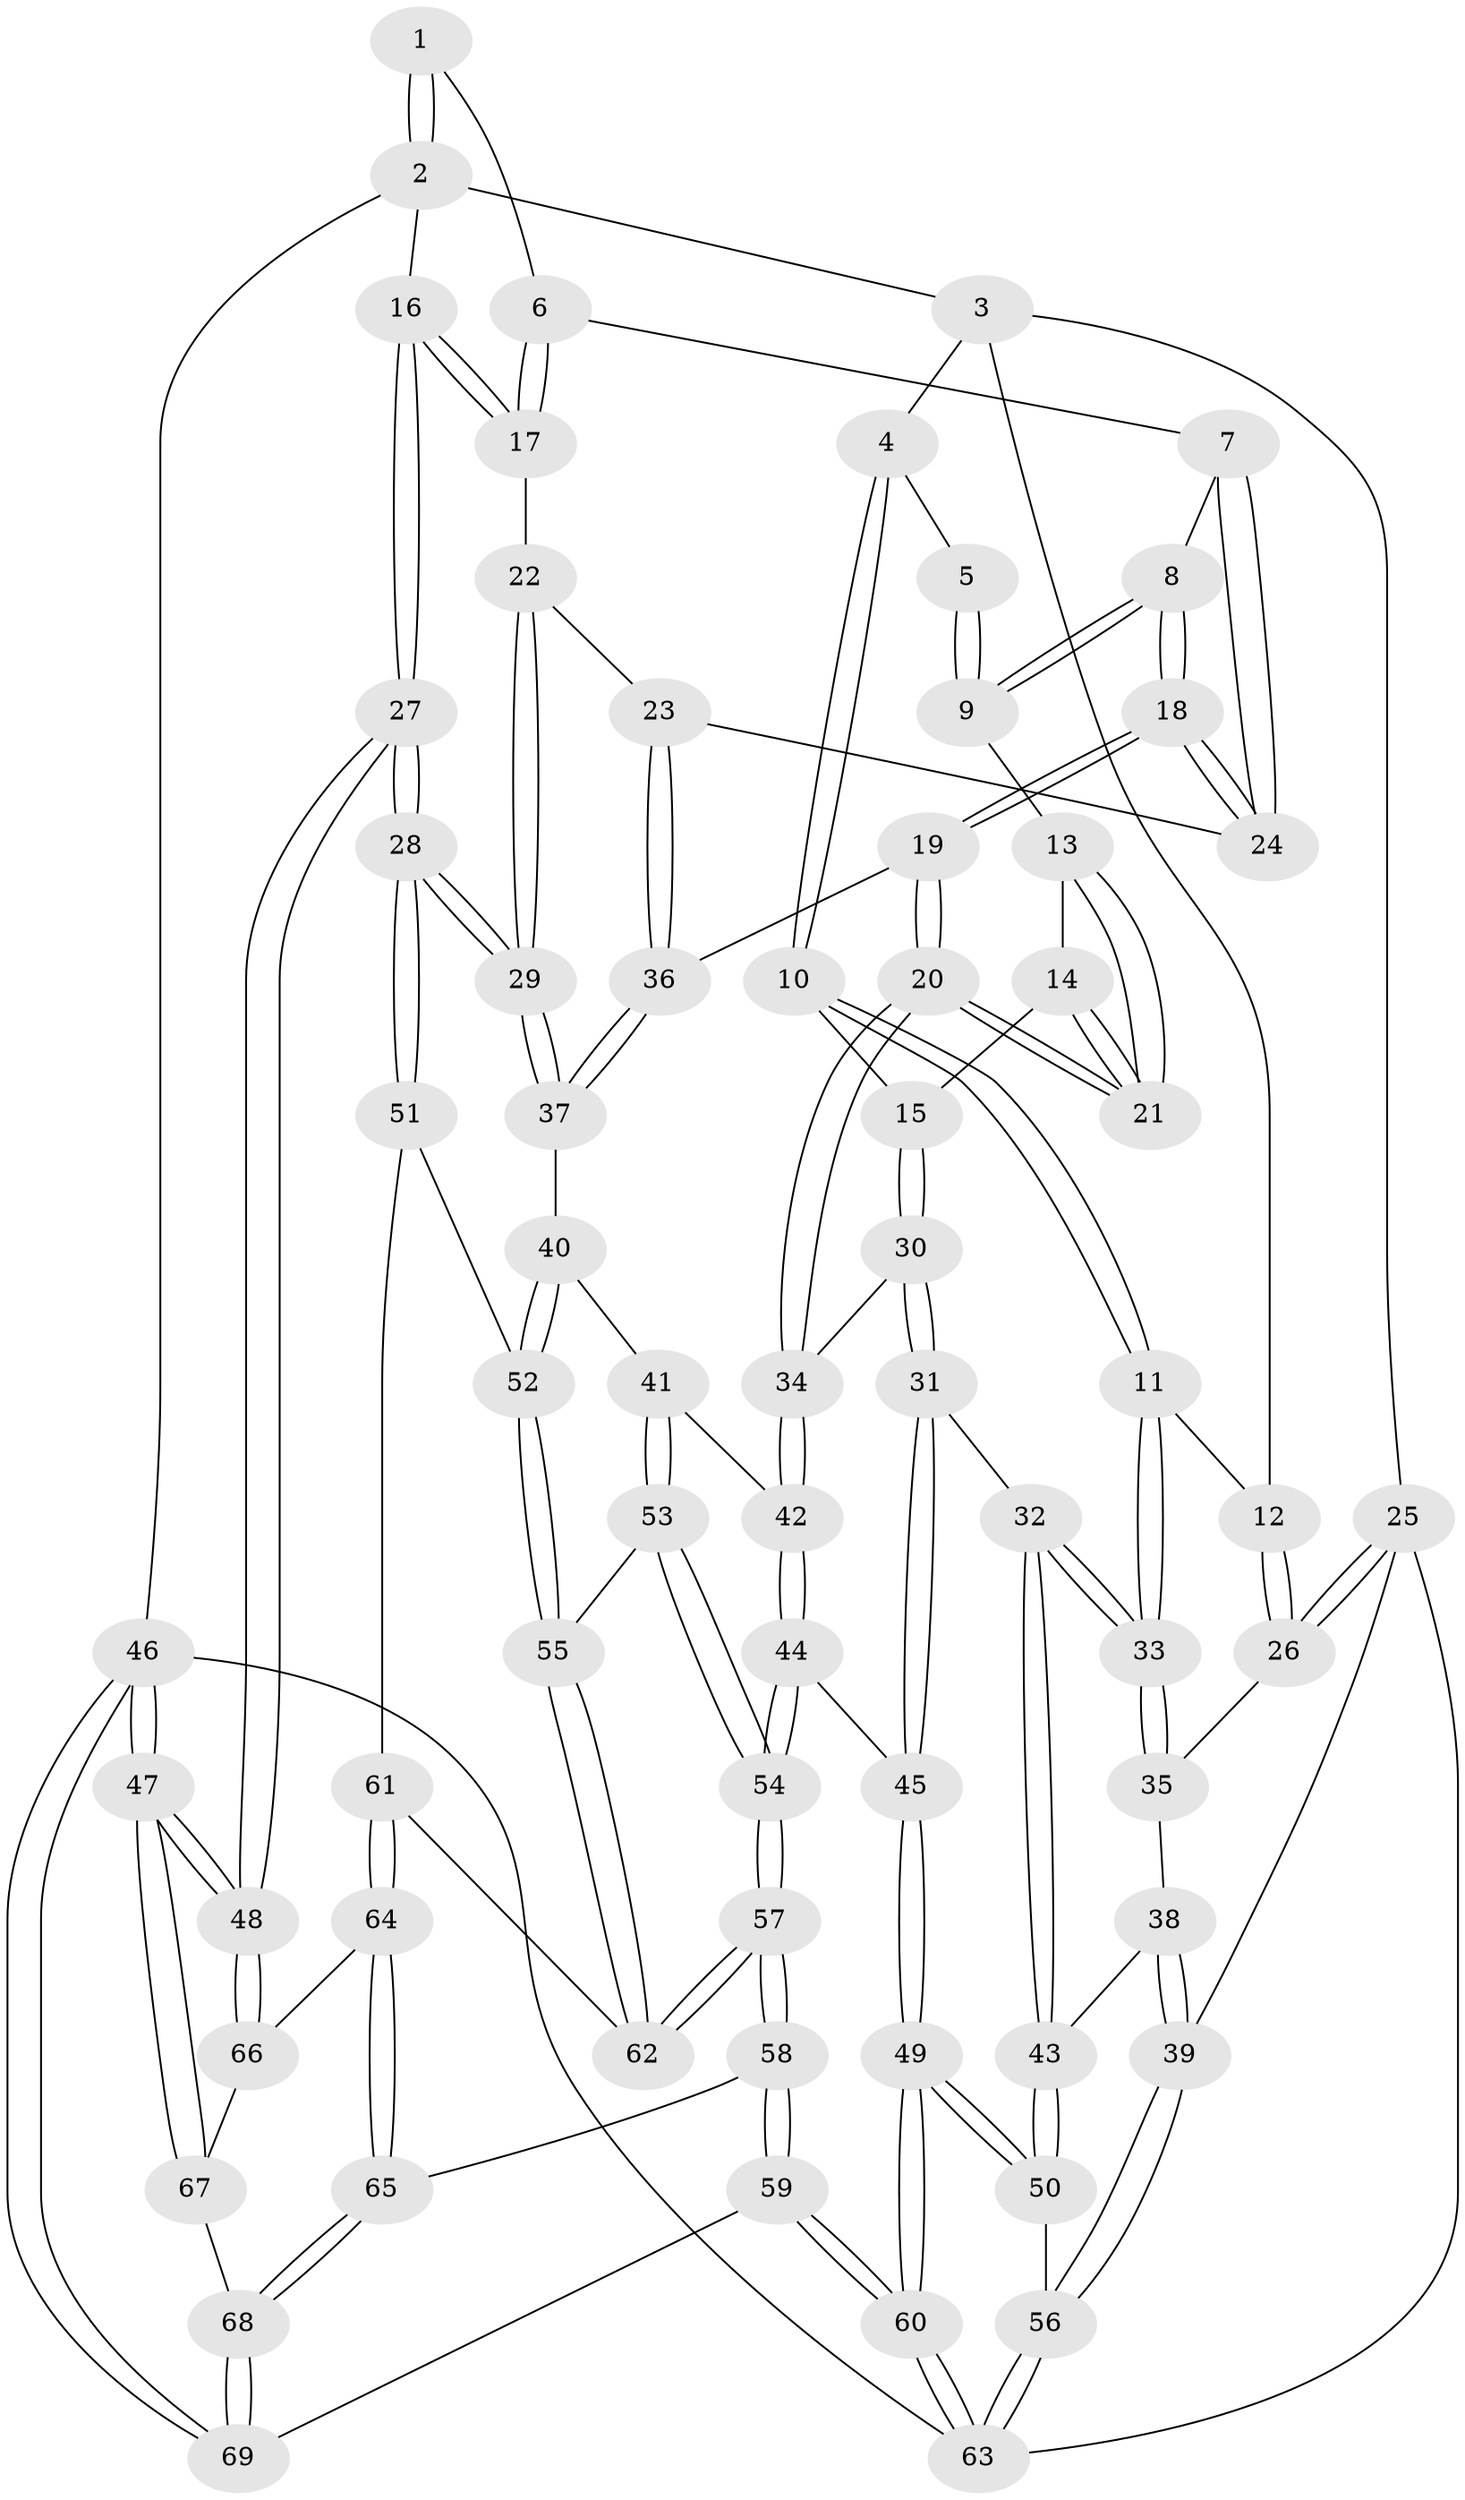// coarse degree distribution, {4: 0.4146341463414634, 3: 0.0975609756097561, 5: 0.3902439024390244, 6: 0.0975609756097561}
// Generated by graph-tools (version 1.1) at 2025/52/02/27/25 19:52:38]
// undirected, 69 vertices, 169 edges
graph export_dot {
graph [start="1"]
  node [color=gray90,style=filled];
  1 [pos="+0.8994237263020122+0"];
  2 [pos="+1+0"];
  3 [pos="+0.2439061337695021+0"];
  4 [pos="+0.5013700453068871+0.02452276815778645"];
  5 [pos="+0.5030021849693529+0.024586631879988958"];
  6 [pos="+0.8664918926997532+0.21276821406699598"];
  7 [pos="+0.7350085058249061+0.31895187672309244"];
  8 [pos="+0.7144588176781672+0.32302403551663905"];
  9 [pos="+0.6372265571152039+0.2517618776050505"];
  10 [pos="+0.42206951324595243+0.2528496219142272"];
  11 [pos="+0.22192935007996173+0.349361372831919"];
  12 [pos="+0.11855562645566851+0.29674482597825047"];
  13 [pos="+0.5950548386626039+0.3323620818027156"];
  14 [pos="+0.47239286086557314+0.36288401466977827"];
  15 [pos="+0.4598341914270478+0.3587109287799411"];
  16 [pos="+1+0.38085325461566133"];
  17 [pos="+0.93222832182015+0.34028753897206304"];
  18 [pos="+0.6603525505227522+0.46130539857740366"];
  19 [pos="+0.6556472138409495+0.4695802848397078"];
  20 [pos="+0.6527174511012065+0.4728741094014332"];
  21 [pos="+0.6088393723031639+0.4337285215986469"];
  22 [pos="+0.9104582829670445+0.3738993246491974"];
  23 [pos="+0.8543771179853581+0.4154858944130654"];
  24 [pos="+0.8298045069742934+0.4036994151163714"];
  25 [pos="+0+0.3492394073116798"];
  26 [pos="+0+0.34009996944588516"];
  27 [pos="+1+0.705948991672353"];
  28 [pos="+1+0.6855862827209515"];
  29 [pos="+1+0.6187034752566264"];
  30 [pos="+0.4145050206883642+0.5033143350260514"];
  31 [pos="+0.36668603753855206+0.5527304984172274"];
  32 [pos="+0.29651424428575285+0.5369424677540788"];
  33 [pos="+0.2671081685552271+0.5027976759599002"];
  34 [pos="+0.6466825240422396+0.5124728700727532"];
  35 [pos="+0.11781165076282106+0.520028368335752"];
  36 [pos="+0.8456058683104801+0.46367621296217226"];
  37 [pos="+0.8646182104625133+0.5568379716585243"];
  38 [pos="+0.09256564531238076+0.5685434301029413"];
  39 [pos="+0+0.6471566832517275"];
  40 [pos="+0.7426803599024359+0.5997784852158352"];
  41 [pos="+0.6967867080097915+0.5918632842877763"];
  42 [pos="+0.662629657190781+0.5718278333212738"];
  43 [pos="+0.1859376113384512+0.6693167100316919"];
  44 [pos="+0.5296870502393873+0.6857378554753812"];
  45 [pos="+0.41405633816836557+0.6420158040102115"];
  46 [pos="+1+1"];
  47 [pos="+1+1"];
  48 [pos="+1+0.8048617090822395"];
  49 [pos="+0.27701673298275875+0.8826542266769132"];
  50 [pos="+0.16384104929614723+0.7449732071852646"];
  51 [pos="+0.8671733571118835+0.7445411200942511"];
  52 [pos="+0.7935965061702489+0.6916999786930961"];
  53 [pos="+0.6963347320976238+0.7545504158954394"];
  54 [pos="+0.5520222027035827+0.7650850983411825"];
  55 [pos="+0.719011848886264+0.7765509303406728"];
  56 [pos="+0+0.7312266052903272"];
  57 [pos="+0.5271668468731879+0.9495210640350649"];
  58 [pos="+0.5269989687594361+0.9499235151990473"];
  59 [pos="+0.41273125023917484+1"];
  60 [pos="+0.33566666778188214+1"];
  61 [pos="+0.7879127697862169+0.8351738775294244"];
  62 [pos="+0.7349269823945815+0.8108198831269252"];
  63 [pos="+0+1"];
  64 [pos="+0.8065013129447063+0.8924861211428305"];
  65 [pos="+0.793413199154619+0.9144279489294997"];
  66 [pos="+0.8380770988617282+0.8974893987534353"];
  67 [pos="+0.8861262534801099+0.9651693184798898"];
  68 [pos="+0.7792838739794778+1"];
  69 [pos="+0.7612084959129709+1"];
  1 -- 2;
  1 -- 2;
  1 -- 6;
  2 -- 3;
  2 -- 16;
  2 -- 46;
  3 -- 4;
  3 -- 12;
  3 -- 25;
  4 -- 5;
  4 -- 10;
  4 -- 10;
  5 -- 9;
  5 -- 9;
  6 -- 7;
  6 -- 17;
  6 -- 17;
  7 -- 8;
  7 -- 24;
  7 -- 24;
  8 -- 9;
  8 -- 9;
  8 -- 18;
  8 -- 18;
  9 -- 13;
  10 -- 11;
  10 -- 11;
  10 -- 15;
  11 -- 12;
  11 -- 33;
  11 -- 33;
  12 -- 26;
  12 -- 26;
  13 -- 14;
  13 -- 21;
  13 -- 21;
  14 -- 15;
  14 -- 21;
  14 -- 21;
  15 -- 30;
  15 -- 30;
  16 -- 17;
  16 -- 17;
  16 -- 27;
  16 -- 27;
  17 -- 22;
  18 -- 19;
  18 -- 19;
  18 -- 24;
  18 -- 24;
  19 -- 20;
  19 -- 20;
  19 -- 36;
  20 -- 21;
  20 -- 21;
  20 -- 34;
  20 -- 34;
  22 -- 23;
  22 -- 29;
  22 -- 29;
  23 -- 24;
  23 -- 36;
  23 -- 36;
  25 -- 26;
  25 -- 26;
  25 -- 39;
  25 -- 63;
  26 -- 35;
  27 -- 28;
  27 -- 28;
  27 -- 48;
  27 -- 48;
  28 -- 29;
  28 -- 29;
  28 -- 51;
  28 -- 51;
  29 -- 37;
  29 -- 37;
  30 -- 31;
  30 -- 31;
  30 -- 34;
  31 -- 32;
  31 -- 45;
  31 -- 45;
  32 -- 33;
  32 -- 33;
  32 -- 43;
  32 -- 43;
  33 -- 35;
  33 -- 35;
  34 -- 42;
  34 -- 42;
  35 -- 38;
  36 -- 37;
  36 -- 37;
  37 -- 40;
  38 -- 39;
  38 -- 39;
  38 -- 43;
  39 -- 56;
  39 -- 56;
  40 -- 41;
  40 -- 52;
  40 -- 52;
  41 -- 42;
  41 -- 53;
  41 -- 53;
  42 -- 44;
  42 -- 44;
  43 -- 50;
  43 -- 50;
  44 -- 45;
  44 -- 54;
  44 -- 54;
  45 -- 49;
  45 -- 49;
  46 -- 47;
  46 -- 47;
  46 -- 69;
  46 -- 69;
  46 -- 63;
  47 -- 48;
  47 -- 48;
  47 -- 67;
  47 -- 67;
  48 -- 66;
  48 -- 66;
  49 -- 50;
  49 -- 50;
  49 -- 60;
  49 -- 60;
  50 -- 56;
  51 -- 52;
  51 -- 61;
  52 -- 55;
  52 -- 55;
  53 -- 54;
  53 -- 54;
  53 -- 55;
  54 -- 57;
  54 -- 57;
  55 -- 62;
  55 -- 62;
  56 -- 63;
  56 -- 63;
  57 -- 58;
  57 -- 58;
  57 -- 62;
  57 -- 62;
  58 -- 59;
  58 -- 59;
  58 -- 65;
  59 -- 60;
  59 -- 60;
  59 -- 69;
  60 -- 63;
  60 -- 63;
  61 -- 62;
  61 -- 64;
  61 -- 64;
  64 -- 65;
  64 -- 65;
  64 -- 66;
  65 -- 68;
  65 -- 68;
  66 -- 67;
  67 -- 68;
  68 -- 69;
  68 -- 69;
}
